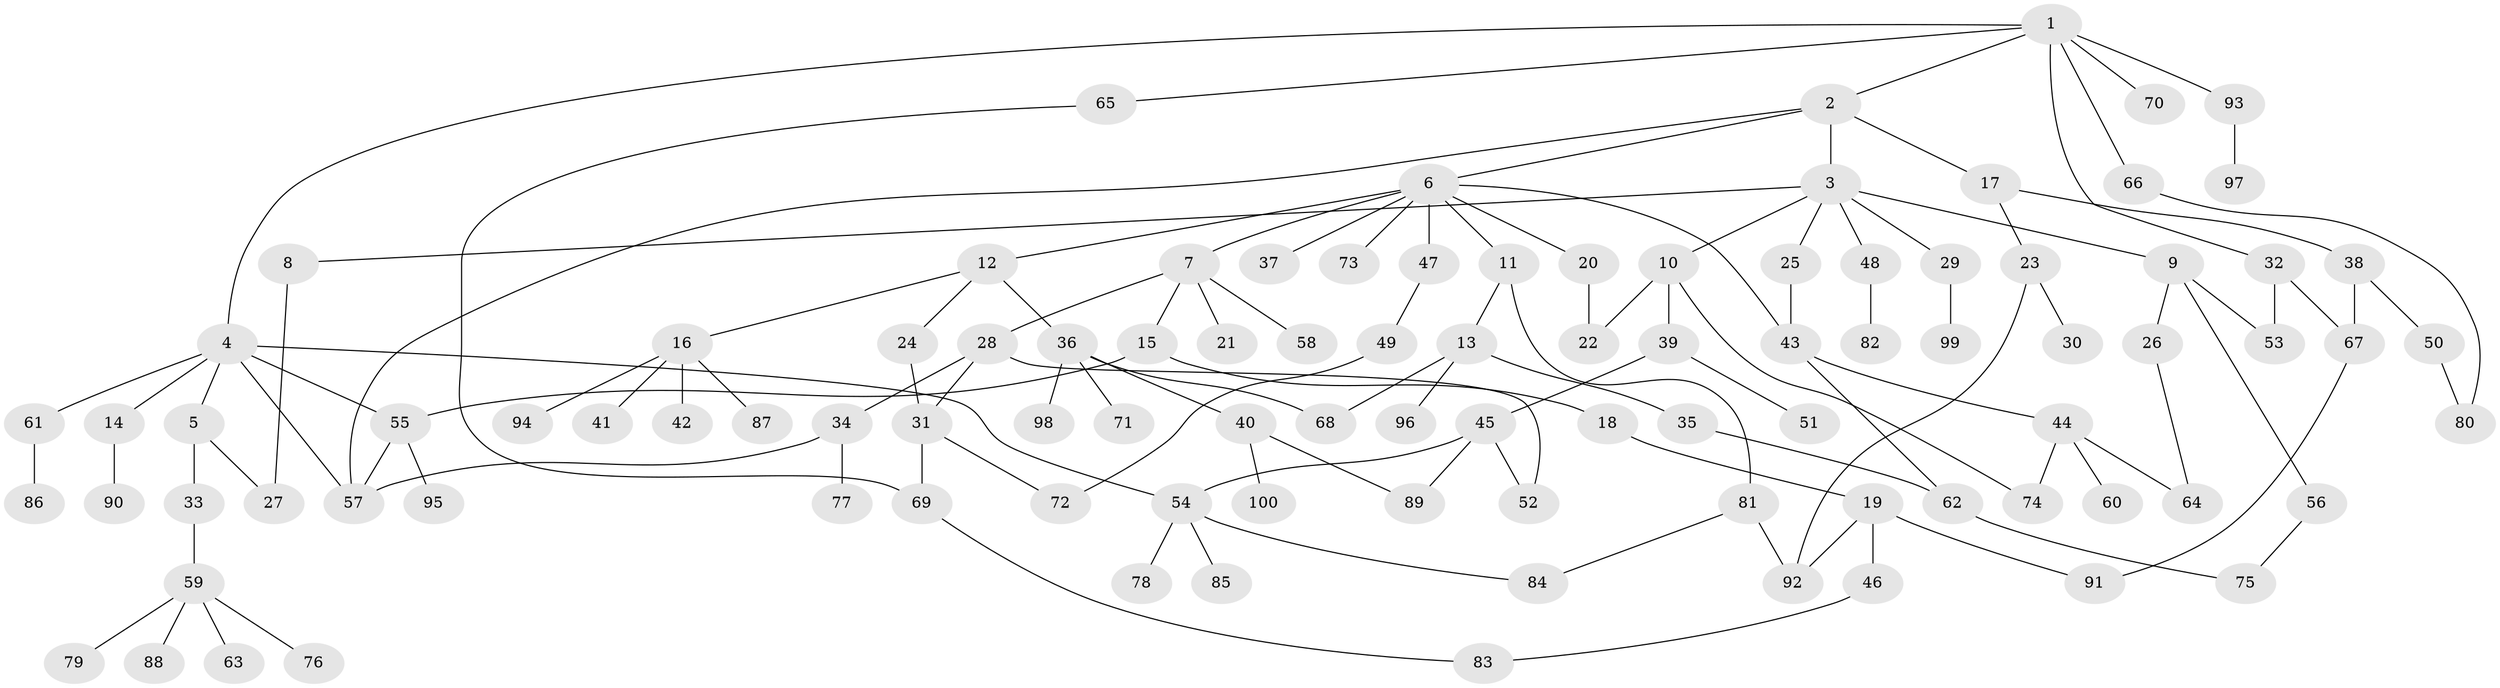 // Generated by graph-tools (version 1.1) at 2025/54/02/21/25 11:54:43]
// undirected, 100 vertices, 125 edges
graph export_dot {
graph [start="1"]
  node [color=gray90,style=filled];
  1;
  2;
  3;
  4;
  5;
  6;
  7;
  8;
  9;
  10;
  11;
  12;
  13;
  14;
  15;
  16;
  17;
  18;
  19;
  20;
  21;
  22;
  23;
  24;
  25;
  26;
  27;
  28;
  29;
  30;
  31;
  32;
  33;
  34;
  35;
  36;
  37;
  38;
  39;
  40;
  41;
  42;
  43;
  44;
  45;
  46;
  47;
  48;
  49;
  50;
  51;
  52;
  53;
  54;
  55;
  56;
  57;
  58;
  59;
  60;
  61;
  62;
  63;
  64;
  65;
  66;
  67;
  68;
  69;
  70;
  71;
  72;
  73;
  74;
  75;
  76;
  77;
  78;
  79;
  80;
  81;
  82;
  83;
  84;
  85;
  86;
  87;
  88;
  89;
  90;
  91;
  92;
  93;
  94;
  95;
  96;
  97;
  98;
  99;
  100;
  1 -- 2;
  1 -- 4;
  1 -- 32;
  1 -- 65;
  1 -- 66;
  1 -- 70;
  1 -- 93;
  2 -- 3;
  2 -- 6;
  2 -- 17;
  2 -- 57;
  3 -- 8;
  3 -- 9;
  3 -- 10;
  3 -- 25;
  3 -- 29;
  3 -- 48;
  4 -- 5;
  4 -- 14;
  4 -- 54;
  4 -- 55;
  4 -- 61;
  4 -- 57;
  5 -- 33;
  5 -- 27;
  6 -- 7;
  6 -- 11;
  6 -- 12;
  6 -- 20;
  6 -- 37;
  6 -- 47;
  6 -- 73;
  6 -- 43;
  7 -- 15;
  7 -- 21;
  7 -- 28;
  7 -- 58;
  8 -- 27;
  9 -- 26;
  9 -- 56;
  9 -- 53;
  10 -- 22;
  10 -- 39;
  10 -- 74;
  11 -- 13;
  11 -- 81;
  12 -- 16;
  12 -- 24;
  12 -- 36;
  13 -- 35;
  13 -- 68;
  13 -- 96;
  14 -- 90;
  15 -- 18;
  15 -- 55;
  16 -- 41;
  16 -- 42;
  16 -- 87;
  16 -- 94;
  17 -- 23;
  17 -- 38;
  18 -- 19;
  19 -- 46;
  19 -- 91;
  19 -- 92;
  20 -- 22;
  23 -- 30;
  23 -- 92;
  24 -- 31;
  25 -- 43;
  26 -- 64;
  28 -- 31;
  28 -- 34;
  28 -- 52;
  29 -- 99;
  31 -- 72;
  31 -- 69;
  32 -- 53;
  32 -- 67;
  33 -- 59;
  34 -- 77;
  34 -- 57;
  35 -- 62;
  36 -- 40;
  36 -- 71;
  36 -- 98;
  36 -- 68;
  38 -- 50;
  38 -- 67;
  39 -- 45;
  39 -- 51;
  40 -- 100;
  40 -- 89;
  43 -- 44;
  43 -- 62;
  44 -- 60;
  44 -- 64;
  44 -- 74;
  45 -- 52;
  45 -- 89;
  45 -- 54;
  46 -- 83;
  47 -- 49;
  48 -- 82;
  49 -- 72;
  50 -- 80;
  54 -- 78;
  54 -- 84;
  54 -- 85;
  55 -- 95;
  55 -- 57;
  56 -- 75;
  59 -- 63;
  59 -- 76;
  59 -- 79;
  59 -- 88;
  61 -- 86;
  62 -- 75;
  65 -- 69;
  66 -- 80;
  67 -- 91;
  69 -- 83;
  81 -- 84;
  81 -- 92;
  93 -- 97;
}
